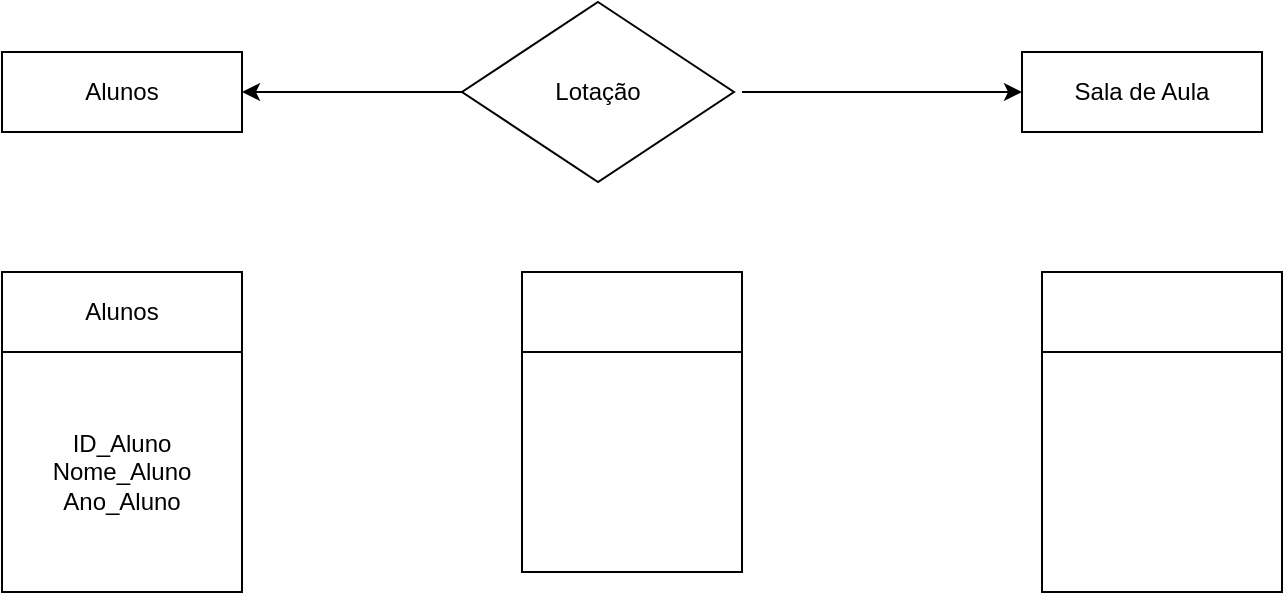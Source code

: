 <mxfile version="20.8.20" type="github">
  <diagram name="Página-1" id="iGLygPODLmCRKsFbxa0-">
    <mxGraphModel dx="1194" dy="584" grid="1" gridSize="10" guides="1" tooltips="1" connect="1" arrows="1" fold="1" page="1" pageScale="1" pageWidth="827" pageHeight="1169" math="0" shadow="0">
      <root>
        <mxCell id="0" />
        <mxCell id="1" parent="0" />
        <mxCell id="VsviNN29s00AVIuO62zN-1" value="Alunos" style="rounded=0;whiteSpace=wrap;html=1;" vertex="1" parent="1">
          <mxGeometry x="70" y="80" width="120" height="40" as="geometry" />
        </mxCell>
        <mxCell id="VsviNN29s00AVIuO62zN-2" value="Lotação" style="rhombus;whiteSpace=wrap;html=1;" vertex="1" parent="1">
          <mxGeometry x="300" y="55" width="136" height="90" as="geometry" />
        </mxCell>
        <mxCell id="VsviNN29s00AVIuO62zN-3" value="Sala de Aula" style="rounded=0;whiteSpace=wrap;html=1;" vertex="1" parent="1">
          <mxGeometry x="580" y="80" width="120" height="40" as="geometry" />
        </mxCell>
        <mxCell id="VsviNN29s00AVIuO62zN-6" value="" style="endArrow=classic;html=1;rounded=0;entryX=1;entryY=0.5;entryDx=0;entryDy=0;exitX=0;exitY=0.5;exitDx=0;exitDy=0;" edge="1" parent="1" source="VsviNN29s00AVIuO62zN-2" target="VsviNN29s00AVIuO62zN-1">
          <mxGeometry width="50" height="50" relative="1" as="geometry">
            <mxPoint x="220" y="145" as="sourcePoint" />
            <mxPoint x="270" y="95" as="targetPoint" />
          </mxGeometry>
        </mxCell>
        <mxCell id="VsviNN29s00AVIuO62zN-7" value="" style="endArrow=classic;html=1;rounded=0;entryX=0;entryY=0.5;entryDx=0;entryDy=0;" edge="1" parent="1" target="VsviNN29s00AVIuO62zN-3">
          <mxGeometry width="50" height="50" relative="1" as="geometry">
            <mxPoint x="440" y="100" as="sourcePoint" />
            <mxPoint x="520" y="55" as="targetPoint" />
          </mxGeometry>
        </mxCell>
        <mxCell id="VsviNN29s00AVIuO62zN-8" value="Alunos" style="rounded=0;whiteSpace=wrap;html=1;" vertex="1" parent="1">
          <mxGeometry x="70" y="190" width="120" height="40" as="geometry" />
        </mxCell>
        <mxCell id="VsviNN29s00AVIuO62zN-9" value="ID_Aluno&lt;br&gt;Nome_Aluno&lt;br&gt;Ano_Aluno" style="whiteSpace=wrap;html=1;aspect=fixed;" vertex="1" parent="1">
          <mxGeometry x="70" y="230" width="120" height="120" as="geometry" />
        </mxCell>
        <mxCell id="VsviNN29s00AVIuO62zN-10" value="" style="rounded=0;whiteSpace=wrap;html=1;" vertex="1" parent="1">
          <mxGeometry x="330" y="190" width="110" height="40" as="geometry" />
        </mxCell>
        <mxCell id="VsviNN29s00AVIuO62zN-11" value="" style="whiteSpace=wrap;html=1;aspect=fixed;" vertex="1" parent="1">
          <mxGeometry x="330" y="230" width="110" height="110" as="geometry" />
        </mxCell>
        <mxCell id="VsviNN29s00AVIuO62zN-12" value="" style="rounded=0;whiteSpace=wrap;html=1;" vertex="1" parent="1">
          <mxGeometry x="590" y="190" width="120" height="40" as="geometry" />
        </mxCell>
        <mxCell id="VsviNN29s00AVIuO62zN-13" value="" style="whiteSpace=wrap;html=1;aspect=fixed;" vertex="1" parent="1">
          <mxGeometry x="590" y="230" width="120" height="120" as="geometry" />
        </mxCell>
      </root>
    </mxGraphModel>
  </diagram>
</mxfile>
